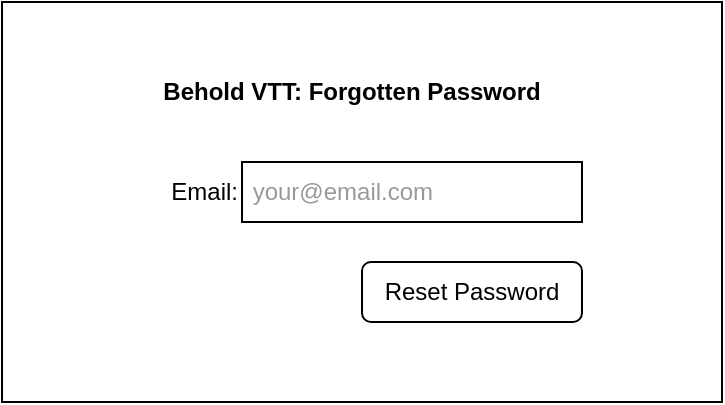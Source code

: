 <mxfile version="24.7.17">
  <diagram name="Page-1" id="03018318-947c-dd8e-b7a3-06fadd420f32">
    <mxGraphModel dx="2128" dy="998" grid="1" gridSize="10" guides="1" tooltips="1" connect="1" arrows="1" fold="1" page="0" pageScale="1" pageWidth="1100" pageHeight="850" background="none" math="0" shadow="0">
      <root>
        <mxCell id="0" />
        <mxCell id="1" parent="0" />
        <mxCell id="CsRt9Y-S0o4n-CeYNOZ7-16" value="" style="rounded=0;whiteSpace=wrap;html=1;" vertex="1" parent="1">
          <mxGeometry x="-120" y="200" width="360" height="200" as="geometry" />
        </mxCell>
        <mxCell id="CsRt9Y-S0o4n-CeYNOZ7-17" value="Behold VTT: Forgotten Password" style="text;html=1;align=center;verticalAlign=middle;whiteSpace=wrap;rounded=0;fontStyle=1" vertex="1" parent="1">
          <mxGeometry x="-70" y="230" width="250" height="30" as="geometry" />
        </mxCell>
        <mxCell id="CsRt9Y-S0o4n-CeYNOZ7-19" value="Email:" style="text;html=1;align=right;verticalAlign=middle;whiteSpace=wrap;rounded=0;" vertex="1" parent="1">
          <mxGeometry x="-70" y="280" width="70" height="30" as="geometry" />
        </mxCell>
        <mxCell id="CsRt9Y-S0o4n-CeYNOZ7-18" value="&amp;nbsp;your@email.com" style="rounded=0;whiteSpace=wrap;html=1;fontColor=#999999;align=left;" vertex="1" parent="1">
          <mxGeometry y="280" width="170" height="30" as="geometry" />
        </mxCell>
        <mxCell id="CsRt9Y-S0o4n-CeYNOZ7-23" value="Reset Password" style="rounded=1;whiteSpace=wrap;html=1;" vertex="1" parent="1">
          <mxGeometry x="60" y="330" width="110" height="30" as="geometry" />
        </mxCell>
      </root>
    </mxGraphModel>
  </diagram>
</mxfile>
